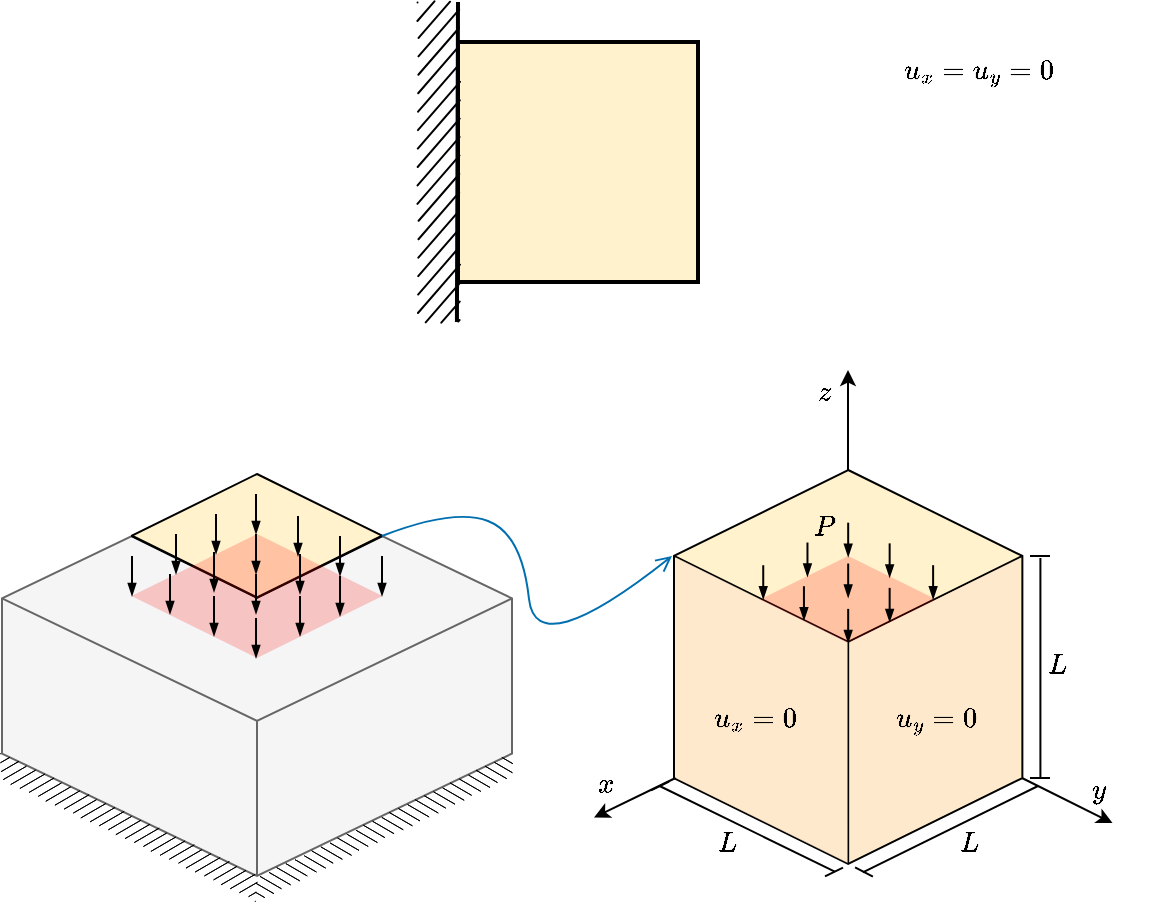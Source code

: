 <mxfile version="26.1.1">
  <diagram id="0fNNy-cb8tXyupwU00dv" name="Page-1">
    <mxGraphModel dx="1037" dy="607" grid="0" gridSize="10" guides="0" tooltips="1" connect="0" arrows="0" fold="1" page="1" pageScale="1" pageWidth="827" pageHeight="1169" math="1" shadow="0">
      <root>
        <mxCell id="0" />
        <mxCell id="1" parent="0" />
        <mxCell id="2" value="" style="rounded=0;whiteSpace=wrap;html=1;fillColor=#fff2cc;strokeColor=#000000;strokeWidth=2;" parent="1" vertex="1">
          <mxGeometry x="268" y="237" width="120" height="120" as="geometry" />
        </mxCell>
        <mxCell id="3" value="" style="rounded=0;whiteSpace=wrap;html=1;fillStyle=hachure;fillColor=#000000;strokeColor=none;recursiveResize=0;fixedWidth=1;strokeWidth=2;shadow=0;perimeterSpacing=0;absoluteArcSize=0;arcSize=2;hachureGap=6;collapsible=0;dropTarget=0;container=1;fixDash=0;snapToPoint=0;allowArrows=1;connectable=1;portConstraintRotation=0;noLabel=0;perimeter=none;backgroundOutline=0;enumerate=0;comic=0;treeMoving=0;treeFolding=0;deletable=1;cloneable=1;rotatable=1;resizeHeight=0;resizeWidth=0;expand=1;editable=1;movable=1;resizable=1;locked=0;metaEdit=0;movableLabel=0;autosize=0;moveCells=0;gradientColor=none;glass=0;sketch=1;curveFitting=1;jiggle=0;" parent="1" vertex="1">
          <mxGeometry x="248" y="217" width="20" height="160" as="geometry" />
        </mxCell>
        <mxCell id="4" value="" style="endArrow=none;html=1;strokeWidth=2;" parent="1" edge="1">
          <mxGeometry width="50" height="50" relative="1" as="geometry">
            <mxPoint x="268" y="217" as="sourcePoint" />
            <mxPoint x="267.46" y="377" as="targetPoint" />
          </mxGeometry>
        </mxCell>
        <mxCell id="KC83Han23VEneGRMz_ao-5" value="" style="html=1;whiteSpace=wrap;shape=isoCube2;backgroundOutline=1;isoAngle=15;fillColor=#f5f5f5;fontColor=#333333;strokeColor=#666666;" vertex="1" parent="1">
          <mxGeometry x="40" y="454" width="255" height="200" as="geometry" />
        </mxCell>
        <mxCell id="KC83Han23VEneGRMz_ao-19" value="" style="html=1;whiteSpace=wrap;shape=isoCube2;backgroundOutline=1;isoAngle=15.396;fillColor=#fff2cc;strokeColor=#000000;" vertex="1" parent="1">
          <mxGeometry x="105" y="453" width="125" height="62" as="geometry" />
        </mxCell>
        <mxCell id="KC83Han23VEneGRMz_ao-47" value="" style="group" vertex="1" connectable="0" parent="1">
          <mxGeometry x="105" y="463" width="125" height="82" as="geometry" />
        </mxCell>
        <mxCell id="KC83Han23VEneGRMz_ao-21" value="" style="html=1;whiteSpace=wrap;shape=isoCube2;backgroundOutline=1;isoAngle=15.396;fillColor=#FF0000;strokeColor=none;opacity=20;" vertex="1" parent="KC83Han23VEneGRMz_ao-47">
          <mxGeometry y="20" width="125" height="62" as="geometry" />
        </mxCell>
        <mxCell id="KC83Han23VEneGRMz_ao-27" value="" style="endArrow=blockThin;html=1;rounded=0;endSize=4;startFill=0;endFill=1;flowAnimation=0;" edge="1" parent="KC83Han23VEneGRMz_ao-47">
          <mxGeometry width="50" height="50" relative="1" as="geometry">
            <mxPoint x="104" y="41" as="sourcePoint" />
            <mxPoint x="104" y="61" as="targetPoint" />
          </mxGeometry>
        </mxCell>
        <mxCell id="KC83Han23VEneGRMz_ao-28" value="" style="endArrow=blockThin;html=1;rounded=0;endSize=4;startFill=0;endFill=1;flowAnimation=0;" edge="1" parent="KC83Han23VEneGRMz_ao-47">
          <mxGeometry width="50" height="50" relative="1" as="geometry">
            <mxPoint x="84" y="51" as="sourcePoint" />
            <mxPoint x="84" y="71" as="targetPoint" />
          </mxGeometry>
        </mxCell>
        <mxCell id="KC83Han23VEneGRMz_ao-29" value="" style="endArrow=blockThin;html=1;rounded=0;endSize=4;startFill=0;endFill=1;flowAnimation=0;" edge="1" parent="KC83Han23VEneGRMz_ao-47">
          <mxGeometry width="50" height="50" relative="1" as="geometry">
            <mxPoint x="125" y="31" as="sourcePoint" />
            <mxPoint x="125" y="51" as="targetPoint" />
          </mxGeometry>
        </mxCell>
        <mxCell id="KC83Han23VEneGRMz_ao-30" value="" style="endArrow=blockThin;html=1;rounded=0;endSize=4;startFill=0;endFill=1;flowAnimation=0;" edge="1" parent="KC83Han23VEneGRMz_ao-47">
          <mxGeometry width="50" height="50" relative="1" as="geometry">
            <mxPoint x="62" y="62" as="sourcePoint" />
            <mxPoint x="62" y="82" as="targetPoint" />
          </mxGeometry>
        </mxCell>
        <mxCell id="KC83Han23VEneGRMz_ao-34" value="" style="endArrow=blockThin;html=1;rounded=0;endSize=4;startFill=0;endFill=1;flowAnimation=0;" edge="1" parent="KC83Han23VEneGRMz_ao-47">
          <mxGeometry width="50" height="50" relative="1" as="geometry">
            <mxPoint x="84" y="30" as="sourcePoint" />
            <mxPoint x="84" y="50" as="targetPoint" />
          </mxGeometry>
        </mxCell>
        <mxCell id="KC83Han23VEneGRMz_ao-35" value="" style="endArrow=blockThin;html=1;rounded=0;endSize=4;startFill=0;endFill=1;flowAnimation=0;" edge="1" parent="KC83Han23VEneGRMz_ao-47">
          <mxGeometry width="50" height="50" relative="1" as="geometry">
            <mxPoint x="62" y="40" as="sourcePoint" />
            <mxPoint x="62" y="60" as="targetPoint" />
          </mxGeometry>
        </mxCell>
        <mxCell id="KC83Han23VEneGRMz_ao-36" value="" style="endArrow=blockThin;html=1;rounded=0;endSize=4;startFill=0;endFill=1;flowAnimation=0;" edge="1" parent="KC83Han23VEneGRMz_ao-47">
          <mxGeometry width="50" height="50" relative="1" as="geometry">
            <mxPoint x="104" y="21" as="sourcePoint" />
            <mxPoint x="104" y="41" as="targetPoint" />
          </mxGeometry>
        </mxCell>
        <mxCell id="KC83Han23VEneGRMz_ao-37" value="" style="endArrow=blockThin;html=1;rounded=0;endSize=4;startFill=0;endFill=1;flowAnimation=0;" edge="1" parent="KC83Han23VEneGRMz_ao-47">
          <mxGeometry width="50" height="50" relative="1" as="geometry">
            <mxPoint x="41" y="51" as="sourcePoint" />
            <mxPoint x="41" y="71" as="targetPoint" />
          </mxGeometry>
        </mxCell>
        <mxCell id="KC83Han23VEneGRMz_ao-38" value="" style="endArrow=blockThin;html=1;rounded=0;endSize=4;startFill=0;endFill=1;flowAnimation=0;" edge="1" parent="KC83Han23VEneGRMz_ao-47">
          <mxGeometry width="50" height="50" relative="1" as="geometry">
            <mxPoint x="62" y="20" as="sourcePoint" />
            <mxPoint x="62" y="40" as="targetPoint" />
          </mxGeometry>
        </mxCell>
        <mxCell id="KC83Han23VEneGRMz_ao-39" value="" style="endArrow=blockThin;html=1;rounded=0;endSize=4;startFill=0;endFill=1;flowAnimation=0;" edge="1" parent="KC83Han23VEneGRMz_ao-47">
          <mxGeometry width="50" height="50" relative="1" as="geometry">
            <mxPoint x="41" y="29" as="sourcePoint" />
            <mxPoint x="41" y="49" as="targetPoint" />
          </mxGeometry>
        </mxCell>
        <mxCell id="KC83Han23VEneGRMz_ao-40" value="" style="endArrow=blockThin;html=1;rounded=0;endSize=4;startFill=0;endFill=1;flowAnimation=0;" edge="1" parent="KC83Han23VEneGRMz_ao-47">
          <mxGeometry width="50" height="50" relative="1" as="geometry">
            <mxPoint x="83" y="11" as="sourcePoint" />
            <mxPoint x="83" y="31" as="targetPoint" />
          </mxGeometry>
        </mxCell>
        <mxCell id="KC83Han23VEneGRMz_ao-41" value="" style="endArrow=blockThin;html=1;rounded=0;endSize=4;startFill=0;endFill=1;flowAnimation=0;" edge="1" parent="KC83Han23VEneGRMz_ao-47">
          <mxGeometry width="50" height="50" relative="1" as="geometry">
            <mxPoint x="19" y="40" as="sourcePoint" />
            <mxPoint x="19" y="60" as="targetPoint" />
          </mxGeometry>
        </mxCell>
        <mxCell id="KC83Han23VEneGRMz_ao-42" value="" style="endArrow=blockThin;html=1;rounded=0;endSize=4;startFill=0;endFill=1;flowAnimation=0;" edge="1" parent="KC83Han23VEneGRMz_ao-47">
          <mxGeometry width="50" height="50" relative="1" as="geometry">
            <mxPoint x="42" y="10" as="sourcePoint" />
            <mxPoint x="42" y="30" as="targetPoint" />
          </mxGeometry>
        </mxCell>
        <mxCell id="KC83Han23VEneGRMz_ao-43" value="" style="endArrow=blockThin;html=1;rounded=0;endSize=4;startFill=0;endFill=1;flowAnimation=0;" edge="1" parent="KC83Han23VEneGRMz_ao-47">
          <mxGeometry width="50" height="50" relative="1" as="geometry">
            <mxPoint x="22" y="20" as="sourcePoint" />
            <mxPoint x="22" y="40" as="targetPoint" />
          </mxGeometry>
        </mxCell>
        <mxCell id="KC83Han23VEneGRMz_ao-44" value="" style="endArrow=blockThin;html=1;rounded=0;endSize=4;startFill=0;endFill=1;flowAnimation=0;" edge="1" parent="KC83Han23VEneGRMz_ao-47">
          <mxGeometry width="50" height="50" relative="1" as="geometry">
            <mxPoint x="62" as="sourcePoint" />
            <mxPoint x="62" y="20" as="targetPoint" />
          </mxGeometry>
        </mxCell>
        <mxCell id="KC83Han23VEneGRMz_ao-45" value="" style="endArrow=blockThin;html=1;rounded=0;endSize=4;startFill=0;endFill=1;flowAnimation=0;" edge="1" parent="KC83Han23VEneGRMz_ao-47">
          <mxGeometry width="50" height="50" relative="1" as="geometry">
            <mxPoint y="31" as="sourcePoint" />
            <mxPoint y="51" as="targetPoint" />
          </mxGeometry>
        </mxCell>
        <mxCell id="KC83Han23VEneGRMz_ao-80" value="" style="group" vertex="1" connectable="0" parent="1">
          <mxGeometry x="376" y="451" width="243" height="206.05" as="geometry" />
        </mxCell>
        <mxCell id="KC83Han23VEneGRMz_ao-11" value="" style="html=1;whiteSpace=wrap;shape=isoCube2;backgroundOutline=1;isoAngle=15.396;fillColor=#fff2cc;strokeColor=#000000;" vertex="1" parent="KC83Han23VEneGRMz_ao-80">
          <mxGeometry width="174.18" height="197" as="geometry" />
        </mxCell>
        <mxCell id="KC83Han23VEneGRMz_ao-49" value="" style="html=1;whiteSpace=wrap;shape=isoCube2;backgroundOutline=1;isoAngle=15.396;fillColor=#FF0000;strokeColor=none;opacity=20;" vertex="1" parent="KC83Han23VEneGRMz_ao-80">
          <mxGeometry x="44.236" y="42.95" width="85.708" height="43.581" as="geometry" />
        </mxCell>
        <mxCell id="KC83Han23VEneGRMz_ao-53" value="" style="endArrow=blockThin;html=1;rounded=0;endSize=4;startFill=0;endFill=1;flowAnimation=0;" edge="1" parent="KC83Han23VEneGRMz_ao-80">
          <mxGeometry width="50" height="50" relative="1" as="geometry">
            <mxPoint x="87.09" y="69.446" as="sourcePoint" />
            <mxPoint x="87.09" y="86.453" as="targetPoint" />
          </mxGeometry>
        </mxCell>
        <mxCell id="KC83Han23VEneGRMz_ao-71" value="" style="endArrow=blockThin;html=1;rounded=0;endSize=4;startFill=0;endFill=1;flowAnimation=0;" edge="1" parent="KC83Han23VEneGRMz_ao-80">
          <mxGeometry width="50" height="50" relative="1" as="geometry">
            <mxPoint x="129.561" y="47.604" as="sourcePoint" />
            <mxPoint x="129.561" y="64.612" as="targetPoint" />
          </mxGeometry>
        </mxCell>
        <mxCell id="KC83Han23VEneGRMz_ao-72" value="" style="endArrow=blockThin;html=1;rounded=0;endSize=4;startFill=0;endFill=1;flowAnimation=0;" edge="1" parent="KC83Han23VEneGRMz_ao-80">
          <mxGeometry width="50" height="50" relative="1" as="geometry">
            <mxPoint x="107.826" y="58.942" as="sourcePoint" />
            <mxPoint x="107.826" y="75.95" as="targetPoint" />
          </mxGeometry>
        </mxCell>
        <mxCell id="KC83Han23VEneGRMz_ao-73" value="" style="endArrow=blockThin;html=1;rounded=0;endSize=4;startFill=0;endFill=1;flowAnimation=0;" edge="1" parent="KC83Han23VEneGRMz_ao-80">
          <mxGeometry width="50" height="50" relative="1" as="geometry">
            <mxPoint x="87.09" y="26.345" as="sourcePoint" />
            <mxPoint x="87.09" y="43.353" as="targetPoint" />
          </mxGeometry>
        </mxCell>
        <mxCell id="KC83Han23VEneGRMz_ao-75" value="" style="endArrow=blockThin;html=1;rounded=0;endSize=4;startFill=0;endFill=1;flowAnimation=0;" edge="1" parent="KC83Han23VEneGRMz_ao-80">
          <mxGeometry width="50" height="50" relative="1" as="geometry">
            <mxPoint x="107.826" y="36.683" as="sourcePoint" />
            <mxPoint x="107.826" y="53.691" as="targetPoint" />
          </mxGeometry>
        </mxCell>
        <mxCell id="KC83Han23VEneGRMz_ao-76" value="" style="endArrow=blockThin;html=1;rounded=0;endSize=4;startFill=0;endFill=1;flowAnimation=0;" edge="1" parent="KC83Han23VEneGRMz_ao-80">
          <mxGeometry width="50" height="50" relative="1" as="geometry">
            <mxPoint x="44.619" y="47.604" as="sourcePoint" />
            <mxPoint x="44.619" y="64.612" as="targetPoint" />
          </mxGeometry>
        </mxCell>
        <mxCell id="KC83Han23VEneGRMz_ao-77" value="" style="endArrow=blockThin;html=1;rounded=0;endSize=4;startFill=0;endFill=1;flowAnimation=0;" edge="1" parent="KC83Han23VEneGRMz_ao-80">
          <mxGeometry width="50" height="50" relative="1" as="geometry">
            <mxPoint x="64.972" y="58.108" as="sourcePoint" />
            <mxPoint x="64.972" y="75.115" as="targetPoint" />
          </mxGeometry>
        </mxCell>
        <mxCell id="KC83Han23VEneGRMz_ao-78" value="" style="endArrow=blockThin;html=1;rounded=0;endSize=4;startFill=0;endFill=1;flowAnimation=0;" edge="1" parent="KC83Han23VEneGRMz_ao-80">
          <mxGeometry width="50" height="50" relative="1" as="geometry">
            <mxPoint x="66.737" y="36.266" as="sourcePoint" />
            <mxPoint x="66.737" y="53.273" as="targetPoint" />
          </mxGeometry>
        </mxCell>
        <mxCell id="KC83Han23VEneGRMz_ao-79" value="" style="endArrow=blockThin;html=1;rounded=0;endSize=4;startFill=0;endFill=1;flowAnimation=0;" edge="1" parent="KC83Han23VEneGRMz_ao-80">
          <mxGeometry width="50" height="50" relative="1" as="geometry">
            <mxPoint x="87.09" y="46.77" as="sourcePoint" />
            <mxPoint x="87.09" y="63.777" as="targetPoint" />
          </mxGeometry>
        </mxCell>
        <mxCell id="KC83Han23VEneGRMz_ao-6" value="$$L$$" style="text;html=1;align=center;verticalAlign=middle;whiteSpace=wrap;rounded=0;" vertex="1" parent="KC83Han23VEneGRMz_ao-80">
          <mxGeometry x="-3" y="171" width="60" height="30" as="geometry" />
        </mxCell>
        <mxCell id="KC83Han23VEneGRMz_ao-90" value="" style="line;strokeWidth=1;html=1;rotation=27;" vertex="1" parent="KC83Han23VEneGRMz_ao-80">
          <mxGeometry x="90" y="196" width="10" height="10" as="geometry" />
        </mxCell>
        <mxCell id="KC83Han23VEneGRMz_ao-106" value="" style="endArrow=none;html=1;rounded=0;exitX=0.5;exitY=0.5;exitDx=0;exitDy=0;exitPerimeter=0;entryX=0.456;entryY=0.545;entryDx=0;entryDy=0;entryPerimeter=0;" edge="1" parent="KC83Han23VEneGRMz_ao-80" target="KC83Han23VEneGRMz_ao-90">
          <mxGeometry width="50" height="50" relative="1" as="geometry">
            <mxPoint x="182" y="158" as="sourcePoint" />
            <mxPoint x="110" y="206" as="targetPoint" />
          </mxGeometry>
        </mxCell>
        <mxCell id="KC83Han23VEneGRMz_ao-107" value="$$L$$" style="text;html=1;align=center;verticalAlign=middle;whiteSpace=wrap;rounded=0;" vertex="1" parent="KC83Han23VEneGRMz_ao-80">
          <mxGeometry x="118" y="171" width="60" height="30" as="geometry" />
        </mxCell>
        <mxCell id="KC83Han23VEneGRMz_ao-108" value="" style="shape=parallelogram;perimeter=parallelogramPerimeter;whiteSpace=wrap;html=1;fixedSize=1;rotation=-90;fillColor=#ffe6cc;strokeColor=none;opacity=70;size=42.51;" vertex="1" parent="KC83Han23VEneGRMz_ao-80">
          <mxGeometry x="-32.65" y="77.05" width="152.87" height="86.05" as="geometry" />
        </mxCell>
        <mxCell id="KC83Han23VEneGRMz_ao-109" value="" style="shape=parallelogram;perimeter=parallelogramPerimeter;whiteSpace=wrap;html=1;fixedSize=1;rotation=-90;fillColor=#ffe6cc;strokeColor=none;opacity=70;size=42.04;flipH=1;" vertex="1" parent="KC83Han23VEneGRMz_ao-80">
          <mxGeometry x="54.75" y="77.25" width="151.63" height="85.05" as="geometry" />
        </mxCell>
        <mxCell id="KC83Han23VEneGRMz_ao-110" value="" style="line;strokeWidth=1;html=1;rotation=0;" vertex="1" parent="KC83Han23VEneGRMz_ao-80">
          <mxGeometry x="178" y="38" width="10" height="10" as="geometry" />
        </mxCell>
        <mxCell id="KC83Han23VEneGRMz_ao-111" value="" style="line;strokeWidth=1;html=1;rotation=0;" vertex="1" parent="KC83Han23VEneGRMz_ao-80">
          <mxGeometry x="178" y="149" width="10" height="10" as="geometry" />
        </mxCell>
        <mxCell id="KC83Han23VEneGRMz_ao-112" value="" style="endArrow=none;html=1;rounded=0;exitX=0.52;exitY=0.6;exitDx=0;exitDy=0;exitPerimeter=0;entryX=0.52;entryY=0.46;entryDx=0;entryDy=0;entryPerimeter=0;" edge="1" parent="KC83Han23VEneGRMz_ao-80" source="KC83Han23VEneGRMz_ao-110" target="KC83Han23VEneGRMz_ao-111">
          <mxGeometry width="50" height="50" relative="1" as="geometry">
            <mxPoint x="192" y="168" as="sourcePoint" />
            <mxPoint x="104" y="211" as="targetPoint" />
          </mxGeometry>
        </mxCell>
        <mxCell id="KC83Han23VEneGRMz_ao-113" value="$$L$$" style="text;html=1;align=center;verticalAlign=middle;whiteSpace=wrap;rounded=0;" vertex="1" parent="KC83Han23VEneGRMz_ao-80">
          <mxGeometry x="162" y="82" width="60" height="30" as="geometry" />
        </mxCell>
        <mxCell id="KC83Han23VEneGRMz_ao-114" value="$$P$$" style="text;html=1;align=center;verticalAlign=middle;whiteSpace=wrap;rounded=0;" vertex="1" parent="KC83Han23VEneGRMz_ao-80">
          <mxGeometry x="45" y="13" width="60" height="30" as="geometry" />
        </mxCell>
        <mxCell id="KC83Han23VEneGRMz_ao-121" value="" style="endArrow=classic;html=1;rounded=0;endSize=5;endFill=1;strokeWidth=1;targetPerimeterSpacing=0;arcSize=20;exitX=0.994;exitY=0.779;exitDx=0;exitDy=0;exitPerimeter=0;" edge="1" parent="KC83Han23VEneGRMz_ao-80">
          <mxGeometry width="50" height="50" relative="1" as="geometry">
            <mxPoint x="174.005" y="154.003" as="sourcePoint" />
            <mxPoint x="219.27" y="176.55" as="targetPoint" />
          </mxGeometry>
        </mxCell>
        <mxCell id="KC83Han23VEneGRMz_ao-115" value="$$u_x=0$$" style="text;html=1;align=center;verticalAlign=middle;whiteSpace=wrap;rounded=0;" vertex="1" parent="KC83Han23VEneGRMz_ao-80">
          <mxGeometry x="11" y="109" width="60" height="30" as="geometry" />
        </mxCell>
        <mxCell id="KC83Han23VEneGRMz_ao-125" value="$$y$$" style="text;html=1;align=center;verticalAlign=middle;whiteSpace=wrap;rounded=0;" vertex="1" parent="KC83Han23VEneGRMz_ao-80">
          <mxGeometry x="183" y="145" width="60" height="30" as="geometry" />
        </mxCell>
        <mxCell id="KC83Han23VEneGRMz_ao-127" value="$$u_y=0$$" style="text;html=1;align=center;verticalAlign=middle;whiteSpace=wrap;rounded=0;" vertex="1" parent="KC83Han23VEneGRMz_ao-80">
          <mxGeometry x="101" y="110" width="60" height="30" as="geometry" />
        </mxCell>
        <mxCell id="KC83Han23VEneGRMz_ao-81" value="" style="shape=parallelogram;perimeter=parallelogramPerimeter;whiteSpace=wrap;html=1;fixedSize=1;rotation=90;size=61.05;sketch=1;curveFitting=1;jiggle=0;fillStyle=hachure;fillColor=#000000;strokeColor=none;hachureAngle=30;" vertex="1" parent="1">
          <mxGeometry x="66.5" y="565.5" width="73.5" height="128" as="geometry" />
        </mxCell>
        <mxCell id="KC83Han23VEneGRMz_ao-82" value="" style="shape=parallelogram;perimeter=parallelogramPerimeter;whiteSpace=wrap;html=1;fixedSize=1;rotation=90;size=62.75;sketch=1;curveFitting=1;jiggle=0;fillStyle=hachure;fillColor=#000000;strokeColor=none;hachureAngle=30;flipH=1;hachureGap=-1;" vertex="1" parent="1">
          <mxGeometry x="194" y="566" width="73.5" height="128" as="geometry" />
        </mxCell>
        <mxCell id="KC83Han23VEneGRMz_ao-87" value="" style="line;strokeWidth=1;html=1;rotation=334;" vertex="1" parent="1">
          <mxGeometry x="451" y="647" width="10" height="10" as="geometry" />
        </mxCell>
        <mxCell id="KC83Han23VEneGRMz_ao-88" value="" style="line;strokeWidth=1;html=1;rotation=334;" vertex="1" parent="1">
          <mxGeometry x="364" y="604" width="10" height="10" as="geometry" />
        </mxCell>
        <mxCell id="KC83Han23VEneGRMz_ao-89" value="" style="endArrow=none;html=1;rounded=0;entryX=0.482;entryY=0.491;entryDx=0;entryDy=0;entryPerimeter=0;exitX=0.545;exitY=0.5;exitDx=0;exitDy=0;exitPerimeter=0;" edge="1" parent="1" source="KC83Han23VEneGRMz_ao-87" target="KC83Han23VEneGRMz_ao-88">
          <mxGeometry width="50" height="50" relative="1" as="geometry">
            <mxPoint x="339" y="614" as="sourcePoint" />
            <mxPoint x="389" y="564" as="targetPoint" />
          </mxGeometry>
        </mxCell>
        <mxCell id="KC83Han23VEneGRMz_ao-116" value="$$u_x=u_y=0$$" style="text;html=1;align=center;verticalAlign=middle;whiteSpace=wrap;rounded=0;" vertex="1" parent="1">
          <mxGeometry x="498" y="237" width="60" height="30" as="geometry" />
        </mxCell>
        <mxCell id="KC83Han23VEneGRMz_ao-120" value="" style="endArrow=classic;html=1;rounded=0;endSize=5;endFill=1;strokeWidth=1;targetPerimeterSpacing=0;arcSize=20;" edge="1" parent="1">
          <mxGeometry width="50" height="50" relative="1" as="geometry">
            <mxPoint x="463" y="451" as="sourcePoint" />
            <mxPoint x="463" y="401" as="targetPoint" />
          </mxGeometry>
        </mxCell>
        <mxCell id="KC83Han23VEneGRMz_ao-122" value="" style="endArrow=classic;html=1;rounded=0;endSize=5;endFill=1;strokeWidth=1;targetPerimeterSpacing=0;arcSize=20;exitX=0.144;exitY=0.47;exitDx=0;exitDy=0;exitPerimeter=0;" edge="1" parent="1">
          <mxGeometry width="50" height="50" relative="1" as="geometry">
            <mxPoint x="376.744" y="605.005" as="sourcePoint" />
            <mxPoint x="336" y="624.76" as="targetPoint" />
          </mxGeometry>
        </mxCell>
        <mxCell id="KC83Han23VEneGRMz_ao-123" value="$$x$$" style="text;html=1;align=center;verticalAlign=middle;whiteSpace=wrap;rounded=0;" vertex="1" parent="1">
          <mxGeometry x="312" y="593" width="60" height="30" as="geometry" />
        </mxCell>
        <mxCell id="KC83Han23VEneGRMz_ao-126" value="$$z$$" style="text;html=1;align=center;verticalAlign=middle;whiteSpace=wrap;rounded=0;" vertex="1" parent="1">
          <mxGeometry x="421" y="397" width="60" height="30" as="geometry" />
        </mxCell>
        <mxCell id="KC83Han23VEneGRMz_ao-129" value="" style="curved=1;endArrow=open;html=1;rounded=0;exitX=0.745;exitY=0.15;exitDx=0;exitDy=0;exitPerimeter=0;fillColor=#1ba1e2;strokeColor=#006EAF;endFill=0;" edge="1" parent="1" source="KC83Han23VEneGRMz_ao-5">
          <mxGeometry width="50" height="50" relative="1" as="geometry">
            <mxPoint x="292" y="433" as="sourcePoint" />
            <mxPoint x="375" y="494" as="targetPoint" />
            <Array as="points">
              <mxPoint x="266" y="470" />
              <mxPoint x="300" y="483" />
              <mxPoint x="307" y="548" />
            </Array>
          </mxGeometry>
        </mxCell>
      </root>
    </mxGraphModel>
  </diagram>
</mxfile>
